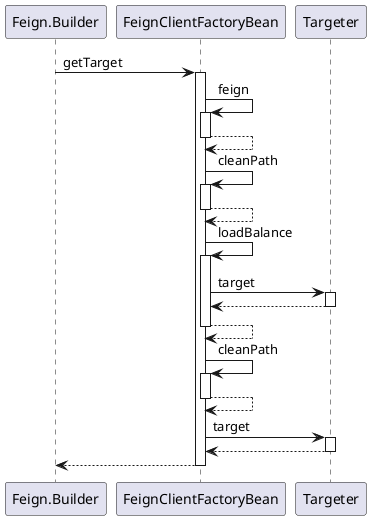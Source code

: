 @startuml
Feign.Builder -> FeignClientFactoryBean : getTarget
activate FeignClientFactoryBean
FeignClientFactoryBean -> FeignClientFactoryBean : feign
activate FeignClientFactoryBean
FeignClientFactoryBean --> FeignClientFactoryBean
deactivate FeignClientFactoryBean
FeignClientFactoryBean -> FeignClientFactoryBean : cleanPath
activate FeignClientFactoryBean
FeignClientFactoryBean --> FeignClientFactoryBean
deactivate FeignClientFactoryBean
FeignClientFactoryBean -> FeignClientFactoryBean : loadBalance
activate FeignClientFactoryBean
FeignClientFactoryBean -> Targeter : target
activate Targeter
Targeter --> FeignClientFactoryBean
deactivate Targeter
FeignClientFactoryBean --> FeignClientFactoryBean
deactivate FeignClientFactoryBean
FeignClientFactoryBean -> FeignClientFactoryBean : cleanPath
activate FeignClientFactoryBean
FeignClientFactoryBean --> FeignClientFactoryBean
deactivate FeignClientFactoryBean
FeignClientFactoryBean -> Targeter : target
activate Targeter
Targeter --> FeignClientFactoryBean
deactivate Targeter
return
@enduml
